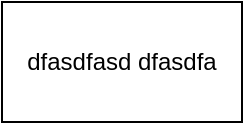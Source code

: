 <mxfile version="11.2.3" type="github" pages="1"><diagram id="gjpOqbhFALdJUFPvOVEZ" name="Page-1"><mxGraphModel dx="780" dy="1146" grid="1" gridSize="10" guides="1" tooltips="1" connect="1" arrows="1" fold="1" page="1" pageScale="1" pageWidth="827" pageHeight="1169" math="0" shadow="0"><root><mxCell id="0"/><mxCell id="1" parent="0"/><mxCell id="TSeeGTFyePX-TOPKTF58-1" value="dfasdfasd dfasdfa" style="rounded=0;whiteSpace=wrap;html=1;" vertex="1" parent="1"><mxGeometry x="20" y="20" width="120" height="60" as="geometry"/></mxCell></root></mxGraphModel></diagram></mxfile>